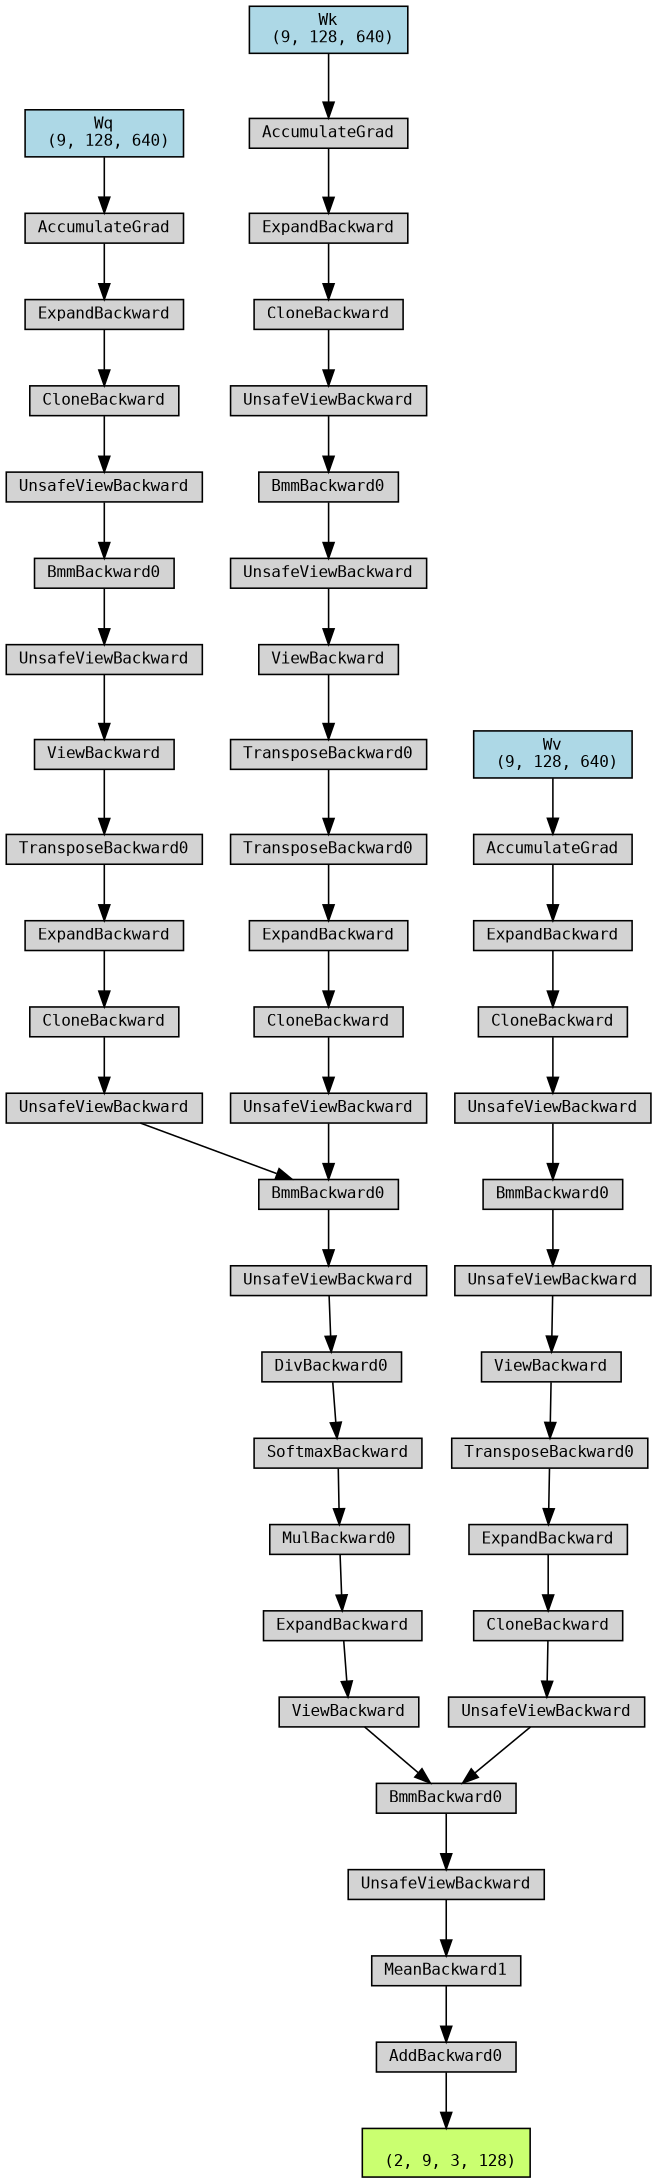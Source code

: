 digraph {
	graph [size="14.549999999999999,14.549999999999999"]
	node [align=left fontname=monospace fontsize=10 height=0.2 ranksep=0.1 shape=box style=filled]
	1802577787264 [label="
 (2, 9, 3, 128)" fillcolor=darkolivegreen1]
	1802577756064 [label=AddBackward0]
	1802577755728 -> 1802577756064
	1802577755728 [label=MeanBackward1]
	1802577755872 -> 1802577755728
	1802577755872 [label=UnsafeViewBackward]
	1802577755920 -> 1802577755872
	1802577755920 [label=BmmBackward0]
	1802577755440 -> 1802577755920
	1802577755440 [label=ViewBackward]
	1802577755296 -> 1802577755440
	1802577755296 [label=ExpandBackward]
	1802577755200 -> 1802577755296
	1802577755200 [label=MulBackward0]
	1802577755104 -> 1802577755200
	1802577755104 [label=SoftmaxBackward]
	1802577754912 -> 1802577755104
	1802577754912 [label=DivBackward0]
	1802577754816 -> 1802577754912
	1802577754816 [label=UnsafeViewBackward]
	1802577754672 -> 1802577754816
	1802577754672 [label=BmmBackward0]
	1802573130240 -> 1802577754672
	1802573130240 [label=UnsafeViewBackward]
	1802577813664 -> 1802573130240
	1802577813664 [label=CloneBackward]
	1802577813760 -> 1802577813664
	1802577813760 [label=ExpandBackward]
	1802577813856 -> 1802577813760
	1802577813856 [label=TransposeBackward0]
	1802577813952 -> 1802577813856
	1802577813952 [label=ViewBackward]
	1802577814048 -> 1802577813952
	1802577814048 [label=UnsafeViewBackward]
	1802577814144 -> 1802577814048
	1802577814144 [label=BmmBackward0]
	1802577814240 -> 1802577814144
	1802577814240 [label=UnsafeViewBackward]
	1802577814336 -> 1802577814240
	1802577814336 [label=CloneBackward]
	1802577814432 -> 1802577814336
	1802577814432 [label=ExpandBackward]
	1802577814528 -> 1802577814432
	1801790928704 [label="Wq
 (9, 128, 640)" fillcolor=lightblue]
	1801790928704 -> 1802577814528
	1802577814528 [label=AccumulateGrad]
	1802577754624 -> 1802577754672
	1802577754624 [label=UnsafeViewBackward]
	1802577813808 -> 1802577754624
	1802577813808 [label=CloneBackward]
	1802577814000 -> 1802577813808
	1802577814000 [label=ExpandBackward]
	1802577814192 -> 1802577814000
	1802577814192 [label=TransposeBackward0]
	1802577814384 -> 1802577814192
	1802577814384 [label=TransposeBackward0]
	1802577814624 -> 1802577814384
	1802577814624 [label=ViewBackward]
	1802577813568 -> 1802577814624
	1802577813568 [label=UnsafeViewBackward]
	1802577814720 -> 1802577813568
	1802577814720 [label=BmmBackward0]
	1802577814816 -> 1802577814720
	1802577814816 [label=UnsafeViewBackward]
	1802577814912 -> 1802577814816
	1802577814912 [label=CloneBackward]
	1802577815008 -> 1802577814912
	1802577815008 [label=ExpandBackward]
	1802577815104 -> 1802577815008
	1801790928640 [label="Wk
 (9, 128, 640)" fillcolor=lightblue]
	1801790928640 -> 1802577815104
	1802577815104 [label=AccumulateGrad]
	1802577755632 -> 1802577755920
	1802577755632 [label=UnsafeViewBackward]
	1802577755152 -> 1802577755632
	1802577755152 [label=CloneBackward]
	1802577754864 -> 1802577755152
	1802577754864 [label=ExpandBackward]
	1802577755392 -> 1802577754864
	1802577755392 [label=TransposeBackward0]
	1802577755344 -> 1802577755392
	1802577755344 [label=ViewBackward]
	1802577814288 -> 1802577755344
	1802577814288 [label=UnsafeViewBackward]
	1802577814576 -> 1802577814288
	1802577814576 [label=BmmBackward0]
	1802577814768 -> 1802577814576
	1802577814768 [label=UnsafeViewBackward]
	1802577814960 -> 1802577814768
	1802577814960 [label=CloneBackward]
	1802577815200 -> 1802577814960
	1802577815200 [label=ExpandBackward]
	1802577813616 -> 1802577815200
	1802572723712 [label="Wv
 (9, 128, 640)" fillcolor=lightblue]
	1802572723712 -> 1802577813616
	1802577813616 [label=AccumulateGrad]
	1802577756064 -> 1802577787264
}
